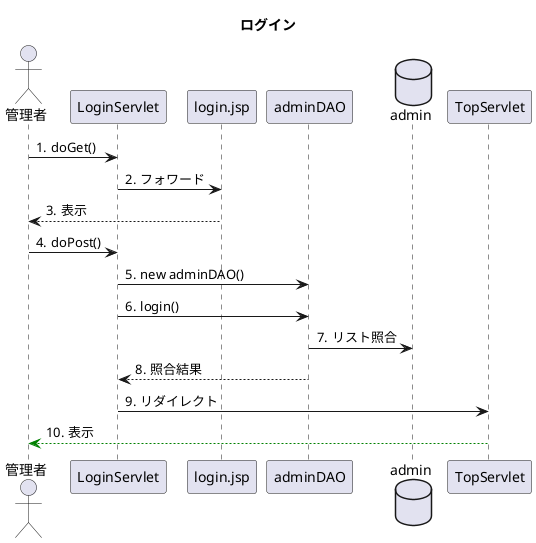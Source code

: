 @startuml

title ログイン

autonumber "#."

actor 管理者
participant LoginServlet
participant login.jsp
participant adminDAO
database admin

管理者 -> LoginServlet:doGet()
LoginServlet -> login.jsp:フォワード
login.jsp --> 管理者:表示
管理者 -> LoginServlet:doPost()
LoginServlet -> adminDAO:new adminDAO()
LoginServlet -> adminDAO:login()
adminDAO -> admin:リスト照合
adminDAO --> LoginServlet:照合結果
LoginServlet -> TopServlet:リダイレクト
TopServlet --[#green]> 管理者:表示



@enduml